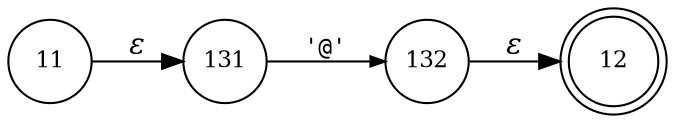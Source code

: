 digraph ATN {
rankdir=LR;
s12[fontsize=11, label="12", shape=doublecircle, fixedsize=true, width=.6];
s131[fontsize=11,label="131", shape=circle, fixedsize=true, width=.55, peripheries=1];
s132[fontsize=11,label="132", shape=circle, fixedsize=true, width=.55, peripheries=1];
s11[fontsize=11,label="11", shape=circle, fixedsize=true, width=.55, peripheries=1];
s11 -> s131 [fontname="Times-Italic", label="&epsilon;"];
s131 -> s132 [fontsize=11, fontname="Courier", arrowsize=.7, label = "'@'", arrowhead = normal];
s132 -> s12 [fontname="Times-Italic", label="&epsilon;"];
}
